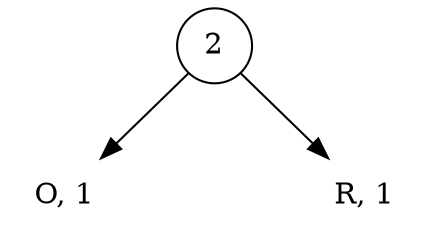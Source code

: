 digraph G{
	node[shape=plaintext]
	a2[shape=circle, label="2", style=filled, fillcolor=white, fontcolor=black];
	alO1[label="O, 1", style=filled, fillcolor=white, fontcolor=black];
	arR1[label="R, 1", style=filled, fillcolor=white, fontcolor=black];
	nilam2[label="", style=invis];
	a2->alO1
	a2->nilam2[style=invis];
	a2->arR1
	{rank=same alO1->nilam2->arR1[style=invis]}
}